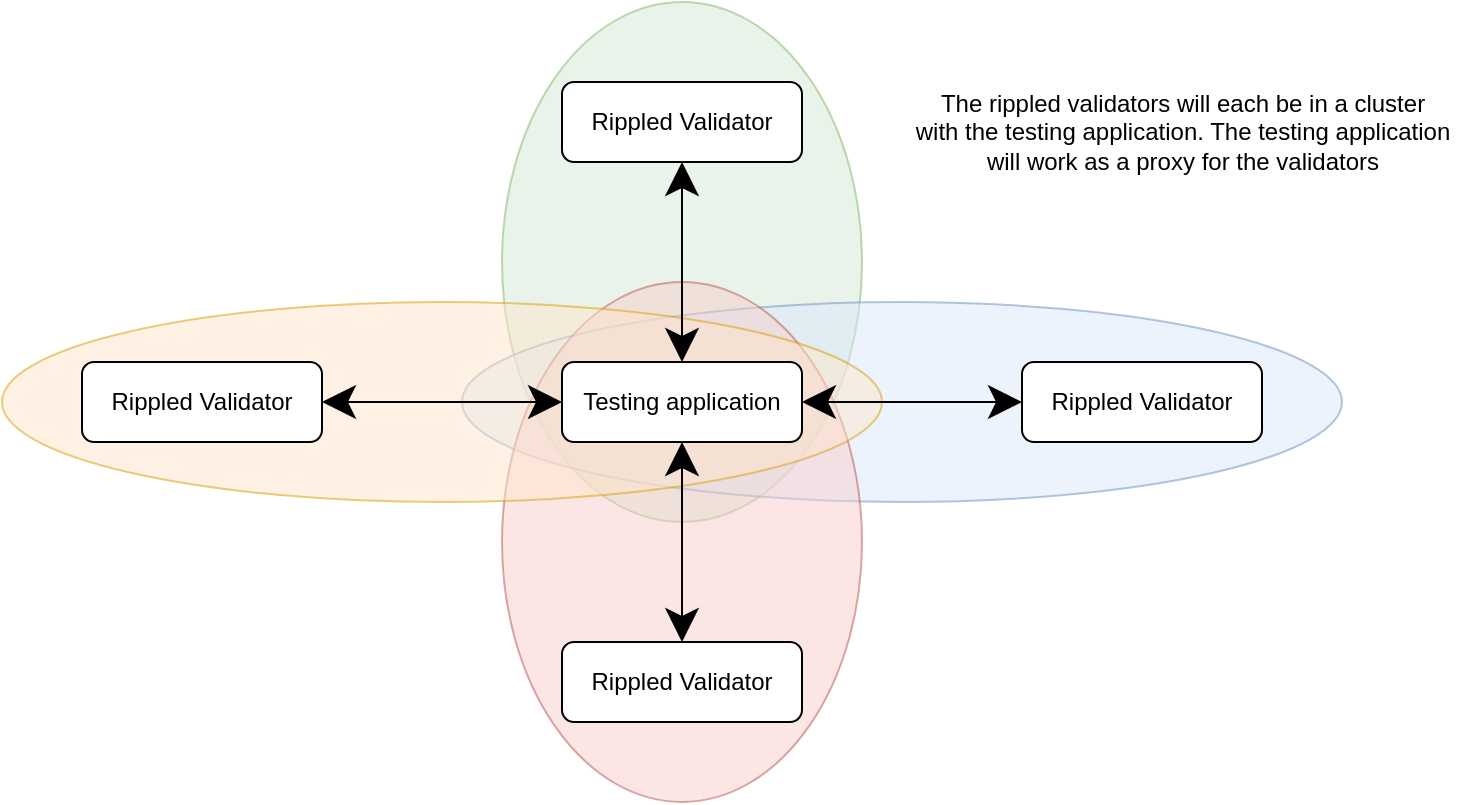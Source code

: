 <mxfile version="15.3.5" type="device"><diagram id="C5RBs43oDa-KdzZeNtuy" name="Page-1"><mxGraphModel dx="1038" dy="579" grid="1" gridSize="10" guides="1" tooltips="1" connect="1" arrows="1" fold="1" page="1" pageScale="1" pageWidth="827" pageHeight="1169" background="none" math="0" shadow="0"><root><mxCell id="WIyWlLk6GJQsqaUBKTNV-0"/><mxCell id="WIyWlLk6GJQsqaUBKTNV-1" parent="WIyWlLk6GJQsqaUBKTNV-0"/><mxCell id="4d3tBCAb4PCAT0lca_Bm-14" value="" style="ellipse;whiteSpace=wrap;html=1;hachureGap=4;pointerEvents=0;fillColor=#d5e8d4;strokeColor=#82b366;opacity=50;direction=south;" vertex="1" parent="WIyWlLk6GJQsqaUBKTNV-1"><mxGeometry x="310" y="110" width="180" height="260" as="geometry"/></mxCell><mxCell id="4d3tBCAb4PCAT0lca_Bm-13" value="" style="ellipse;whiteSpace=wrap;html=1;hachureGap=4;pointerEvents=0;fillColor=#dae8fc;strokeColor=#6c8ebf;opacity=50;" vertex="1" parent="WIyWlLk6GJQsqaUBKTNV-1"><mxGeometry x="290" y="260" width="440" height="100" as="geometry"/></mxCell><mxCell id="4d3tBCAb4PCAT0lca_Bm-12" value="" style="ellipse;whiteSpace=wrap;html=1;hachureGap=4;pointerEvents=0;fillColor=#f8cecc;strokeColor=#b85450;opacity=50;direction=south;" vertex="1" parent="WIyWlLk6GJQsqaUBKTNV-1"><mxGeometry x="310" y="250" width="180" height="260" as="geometry"/></mxCell><mxCell id="4d3tBCAb4PCAT0lca_Bm-11" value="" style="ellipse;whiteSpace=wrap;html=1;hachureGap=4;pointerEvents=0;fillColor=#ffe6cc;strokeColor=#d79b00;opacity=50;" vertex="1" parent="WIyWlLk6GJQsqaUBKTNV-1"><mxGeometry x="60" y="260" width="440" height="100" as="geometry"/></mxCell><mxCell id="WIyWlLk6GJQsqaUBKTNV-7" value="Testing application" style="rounded=1;whiteSpace=wrap;html=1;fontSize=12;glass=0;strokeWidth=1;shadow=0;" parent="WIyWlLk6GJQsqaUBKTNV-1" vertex="1"><mxGeometry x="340" y="290" width="120" height="40" as="geometry"/></mxCell><mxCell id="WIyWlLk6GJQsqaUBKTNV-11" value="Rippled Validator" style="rounded=1;whiteSpace=wrap;html=1;fontSize=12;glass=0;strokeWidth=1;shadow=0;" parent="WIyWlLk6GJQsqaUBKTNV-1" vertex="1"><mxGeometry x="340" y="150" width="120" height="40" as="geometry"/></mxCell><mxCell id="4d3tBCAb4PCAT0lca_Bm-0" value="" style="endArrow=classic;startArrow=classic;html=1;startSize=14;endSize=14;sourcePerimeterSpacing=8;targetPerimeterSpacing=8;exitX=0.5;exitY=0;exitDx=0;exitDy=0;entryX=0.5;entryY=1;entryDx=0;entryDy=0;" edge="1" parent="WIyWlLk6GJQsqaUBKTNV-1" source="WIyWlLk6GJQsqaUBKTNV-7" target="WIyWlLk6GJQsqaUBKTNV-11"><mxGeometry width="50" height="50" relative="1" as="geometry"><mxPoint x="390" y="370" as="sourcePoint"/><mxPoint x="440" y="320" as="targetPoint"/></mxGeometry></mxCell><mxCell id="4d3tBCAb4PCAT0lca_Bm-2" value="Rippled Validator" style="rounded=1;whiteSpace=wrap;html=1;fontSize=12;glass=0;strokeWidth=1;shadow=0;" vertex="1" parent="WIyWlLk6GJQsqaUBKTNV-1"><mxGeometry x="100" y="290" width="120" height="40" as="geometry"/></mxCell><mxCell id="4d3tBCAb4PCAT0lca_Bm-3" value="Rippled Validator" style="rounded=1;whiteSpace=wrap;html=1;fontSize=12;glass=0;strokeWidth=1;shadow=0;" vertex="1" parent="WIyWlLk6GJQsqaUBKTNV-1"><mxGeometry x="340" y="430" width="120" height="40" as="geometry"/></mxCell><mxCell id="4d3tBCAb4PCAT0lca_Bm-4" value="Rippled Validator" style="rounded=1;whiteSpace=wrap;html=1;fontSize=12;glass=0;strokeWidth=1;shadow=0;" vertex="1" parent="WIyWlLk6GJQsqaUBKTNV-1"><mxGeometry x="570" y="290" width="120" height="40" as="geometry"/></mxCell><mxCell id="4d3tBCAb4PCAT0lca_Bm-5" value="" style="endArrow=classic;startArrow=classic;html=1;startSize=14;endSize=14;sourcePerimeterSpacing=8;targetPerimeterSpacing=8;exitX=1;exitY=0.5;exitDx=0;exitDy=0;entryX=0;entryY=0.5;entryDx=0;entryDy=0;" edge="1" parent="WIyWlLk6GJQsqaUBKTNV-1" source="4d3tBCAb4PCAT0lca_Bm-2" target="WIyWlLk6GJQsqaUBKTNV-7"><mxGeometry width="50" height="50" relative="1" as="geometry"><mxPoint x="390" y="370" as="sourcePoint"/><mxPoint x="440" y="320" as="targetPoint"/></mxGeometry></mxCell><mxCell id="4d3tBCAb4PCAT0lca_Bm-8" value="" style="endArrow=classic;startArrow=classic;html=1;startSize=14;endSize=14;sourcePerimeterSpacing=8;targetPerimeterSpacing=8;entryX=0.5;entryY=1;entryDx=0;entryDy=0;exitX=0.5;exitY=0;exitDx=0;exitDy=0;" edge="1" parent="WIyWlLk6GJQsqaUBKTNV-1" source="4d3tBCAb4PCAT0lca_Bm-3" target="WIyWlLk6GJQsqaUBKTNV-7"><mxGeometry width="50" height="50" relative="1" as="geometry"><mxPoint x="390" y="470" as="sourcePoint"/><mxPoint x="440" y="420" as="targetPoint"/></mxGeometry></mxCell><mxCell id="4d3tBCAb4PCAT0lca_Bm-9" value="" style="endArrow=classic;startArrow=classic;html=1;startSize=14;endSize=14;sourcePerimeterSpacing=8;targetPerimeterSpacing=8;exitX=1;exitY=0.5;exitDx=0;exitDy=0;entryX=0;entryY=0.5;entryDx=0;entryDy=0;" edge="1" parent="WIyWlLk6GJQsqaUBKTNV-1" source="WIyWlLk6GJQsqaUBKTNV-7" target="4d3tBCAb4PCAT0lca_Bm-4"><mxGeometry width="50" height="50" relative="1" as="geometry"><mxPoint x="230" y="320" as="sourcePoint"/><mxPoint x="350" y="320" as="targetPoint"/></mxGeometry></mxCell><mxCell id="4d3tBCAb4PCAT0lca_Bm-16" value="The rippled validators will each be in a cluster&lt;br&gt;with the testing application. The testing application &lt;br&gt;will work as a proxy for the validators" style="text;html=1;align=center;verticalAlign=middle;resizable=0;points=[];autosize=1;strokeColor=none;fillColor=none;" vertex="1" parent="WIyWlLk6GJQsqaUBKTNV-1"><mxGeometry x="510" y="150" width="280" height="50" as="geometry"/></mxCell></root></mxGraphModel></diagram></mxfile>